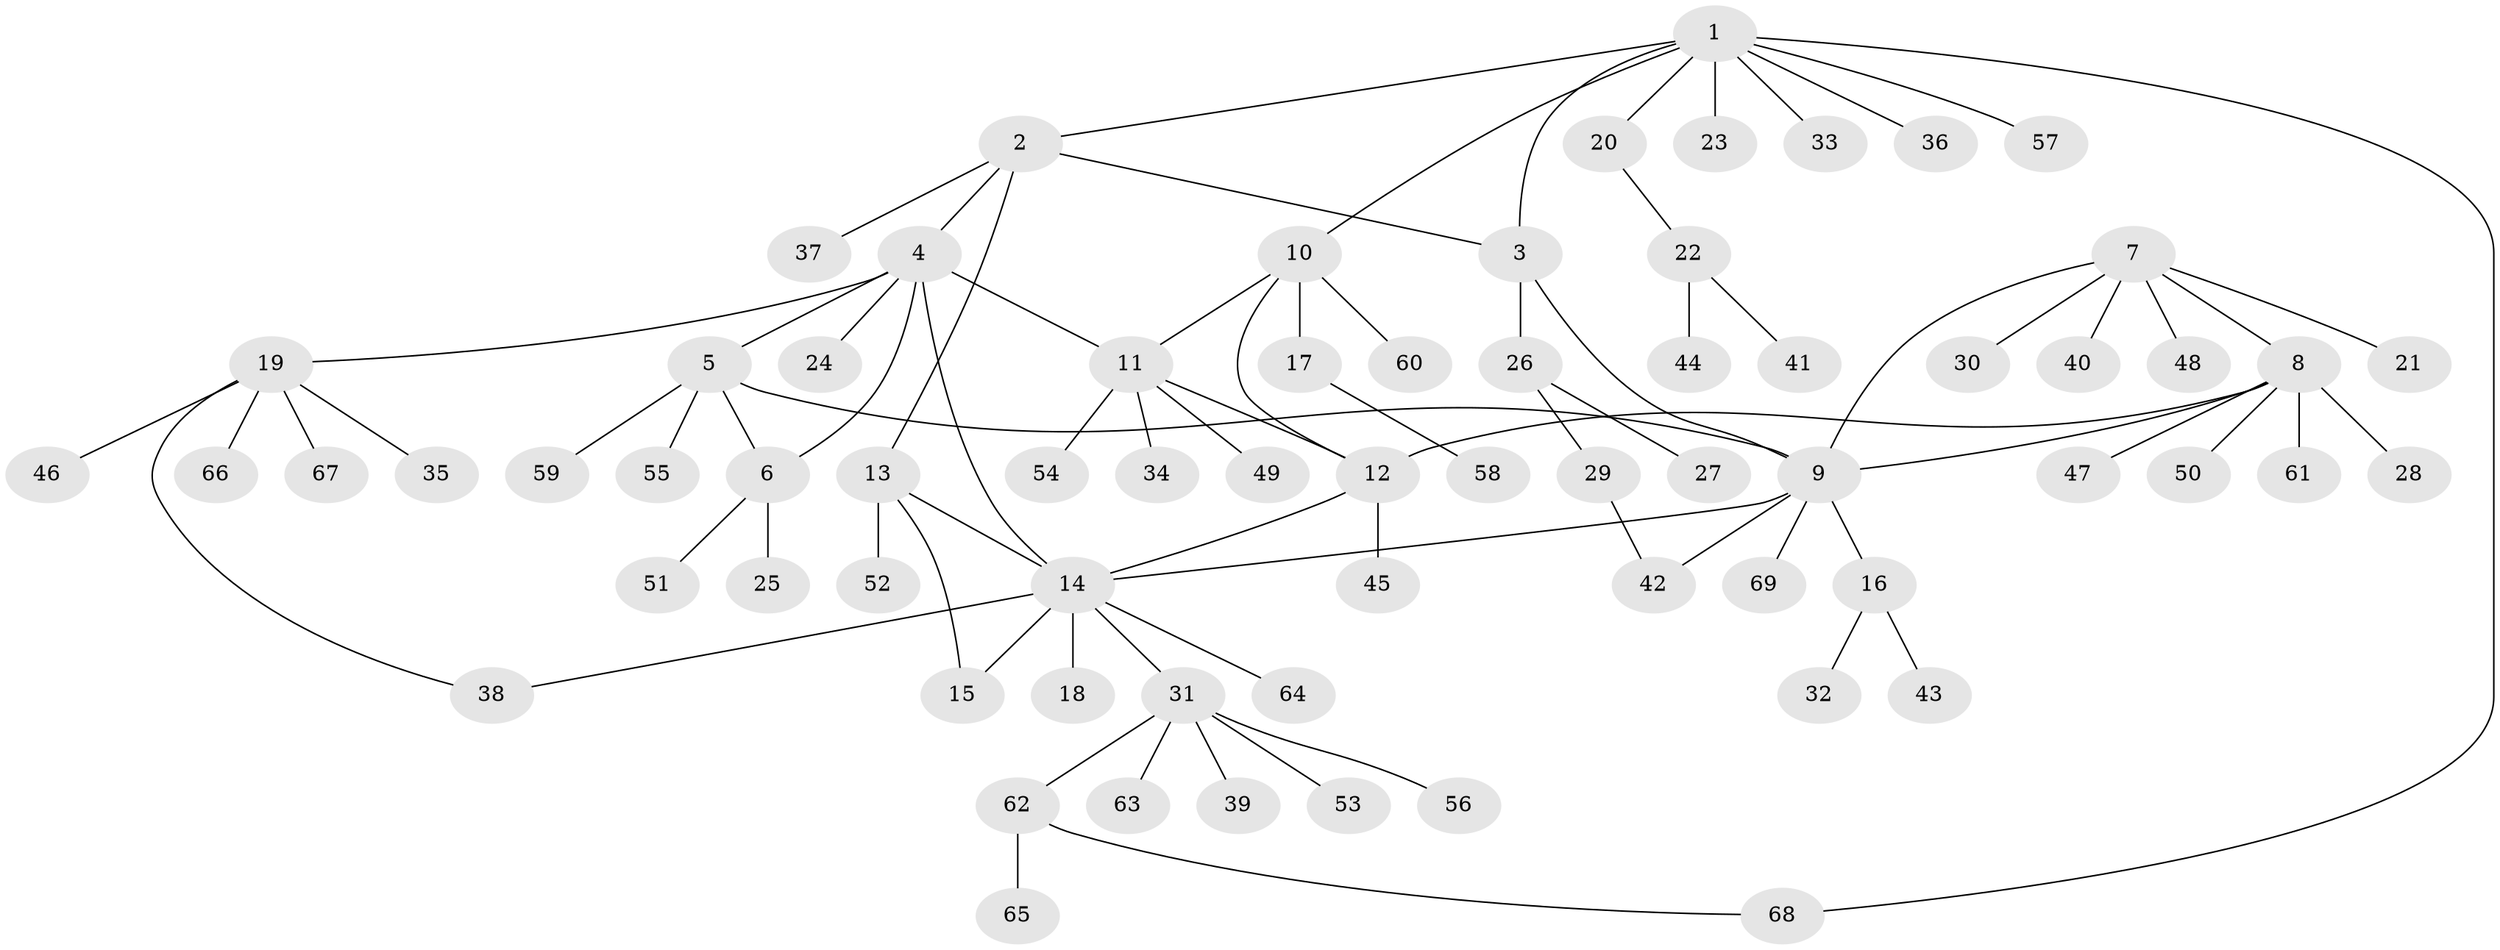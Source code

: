 // Generated by graph-tools (version 1.1) at 2025/37/03/09/25 02:37:35]
// undirected, 69 vertices, 82 edges
graph export_dot {
graph [start="1"]
  node [color=gray90,style=filled];
  1;
  2;
  3;
  4;
  5;
  6;
  7;
  8;
  9;
  10;
  11;
  12;
  13;
  14;
  15;
  16;
  17;
  18;
  19;
  20;
  21;
  22;
  23;
  24;
  25;
  26;
  27;
  28;
  29;
  30;
  31;
  32;
  33;
  34;
  35;
  36;
  37;
  38;
  39;
  40;
  41;
  42;
  43;
  44;
  45;
  46;
  47;
  48;
  49;
  50;
  51;
  52;
  53;
  54;
  55;
  56;
  57;
  58;
  59;
  60;
  61;
  62;
  63;
  64;
  65;
  66;
  67;
  68;
  69;
  1 -- 2;
  1 -- 3;
  1 -- 10;
  1 -- 20;
  1 -- 23;
  1 -- 33;
  1 -- 36;
  1 -- 57;
  1 -- 68;
  2 -- 3;
  2 -- 4;
  2 -- 13;
  2 -- 37;
  3 -- 9;
  3 -- 26;
  4 -- 5;
  4 -- 6;
  4 -- 11;
  4 -- 14;
  4 -- 19;
  4 -- 24;
  5 -- 6;
  5 -- 9;
  5 -- 55;
  5 -- 59;
  6 -- 25;
  6 -- 51;
  7 -- 8;
  7 -- 9;
  7 -- 21;
  7 -- 30;
  7 -- 40;
  7 -- 48;
  8 -- 9;
  8 -- 12;
  8 -- 28;
  8 -- 47;
  8 -- 50;
  8 -- 61;
  9 -- 14;
  9 -- 16;
  9 -- 42;
  9 -- 69;
  10 -- 11;
  10 -- 12;
  10 -- 17;
  10 -- 60;
  11 -- 12;
  11 -- 34;
  11 -- 49;
  11 -- 54;
  12 -- 14;
  12 -- 45;
  13 -- 14;
  13 -- 15;
  13 -- 52;
  14 -- 15;
  14 -- 18;
  14 -- 31;
  14 -- 38;
  14 -- 64;
  16 -- 32;
  16 -- 43;
  17 -- 58;
  19 -- 35;
  19 -- 38;
  19 -- 46;
  19 -- 66;
  19 -- 67;
  20 -- 22;
  22 -- 41;
  22 -- 44;
  26 -- 27;
  26 -- 29;
  29 -- 42;
  31 -- 39;
  31 -- 53;
  31 -- 56;
  31 -- 62;
  31 -- 63;
  62 -- 65;
  62 -- 68;
}
